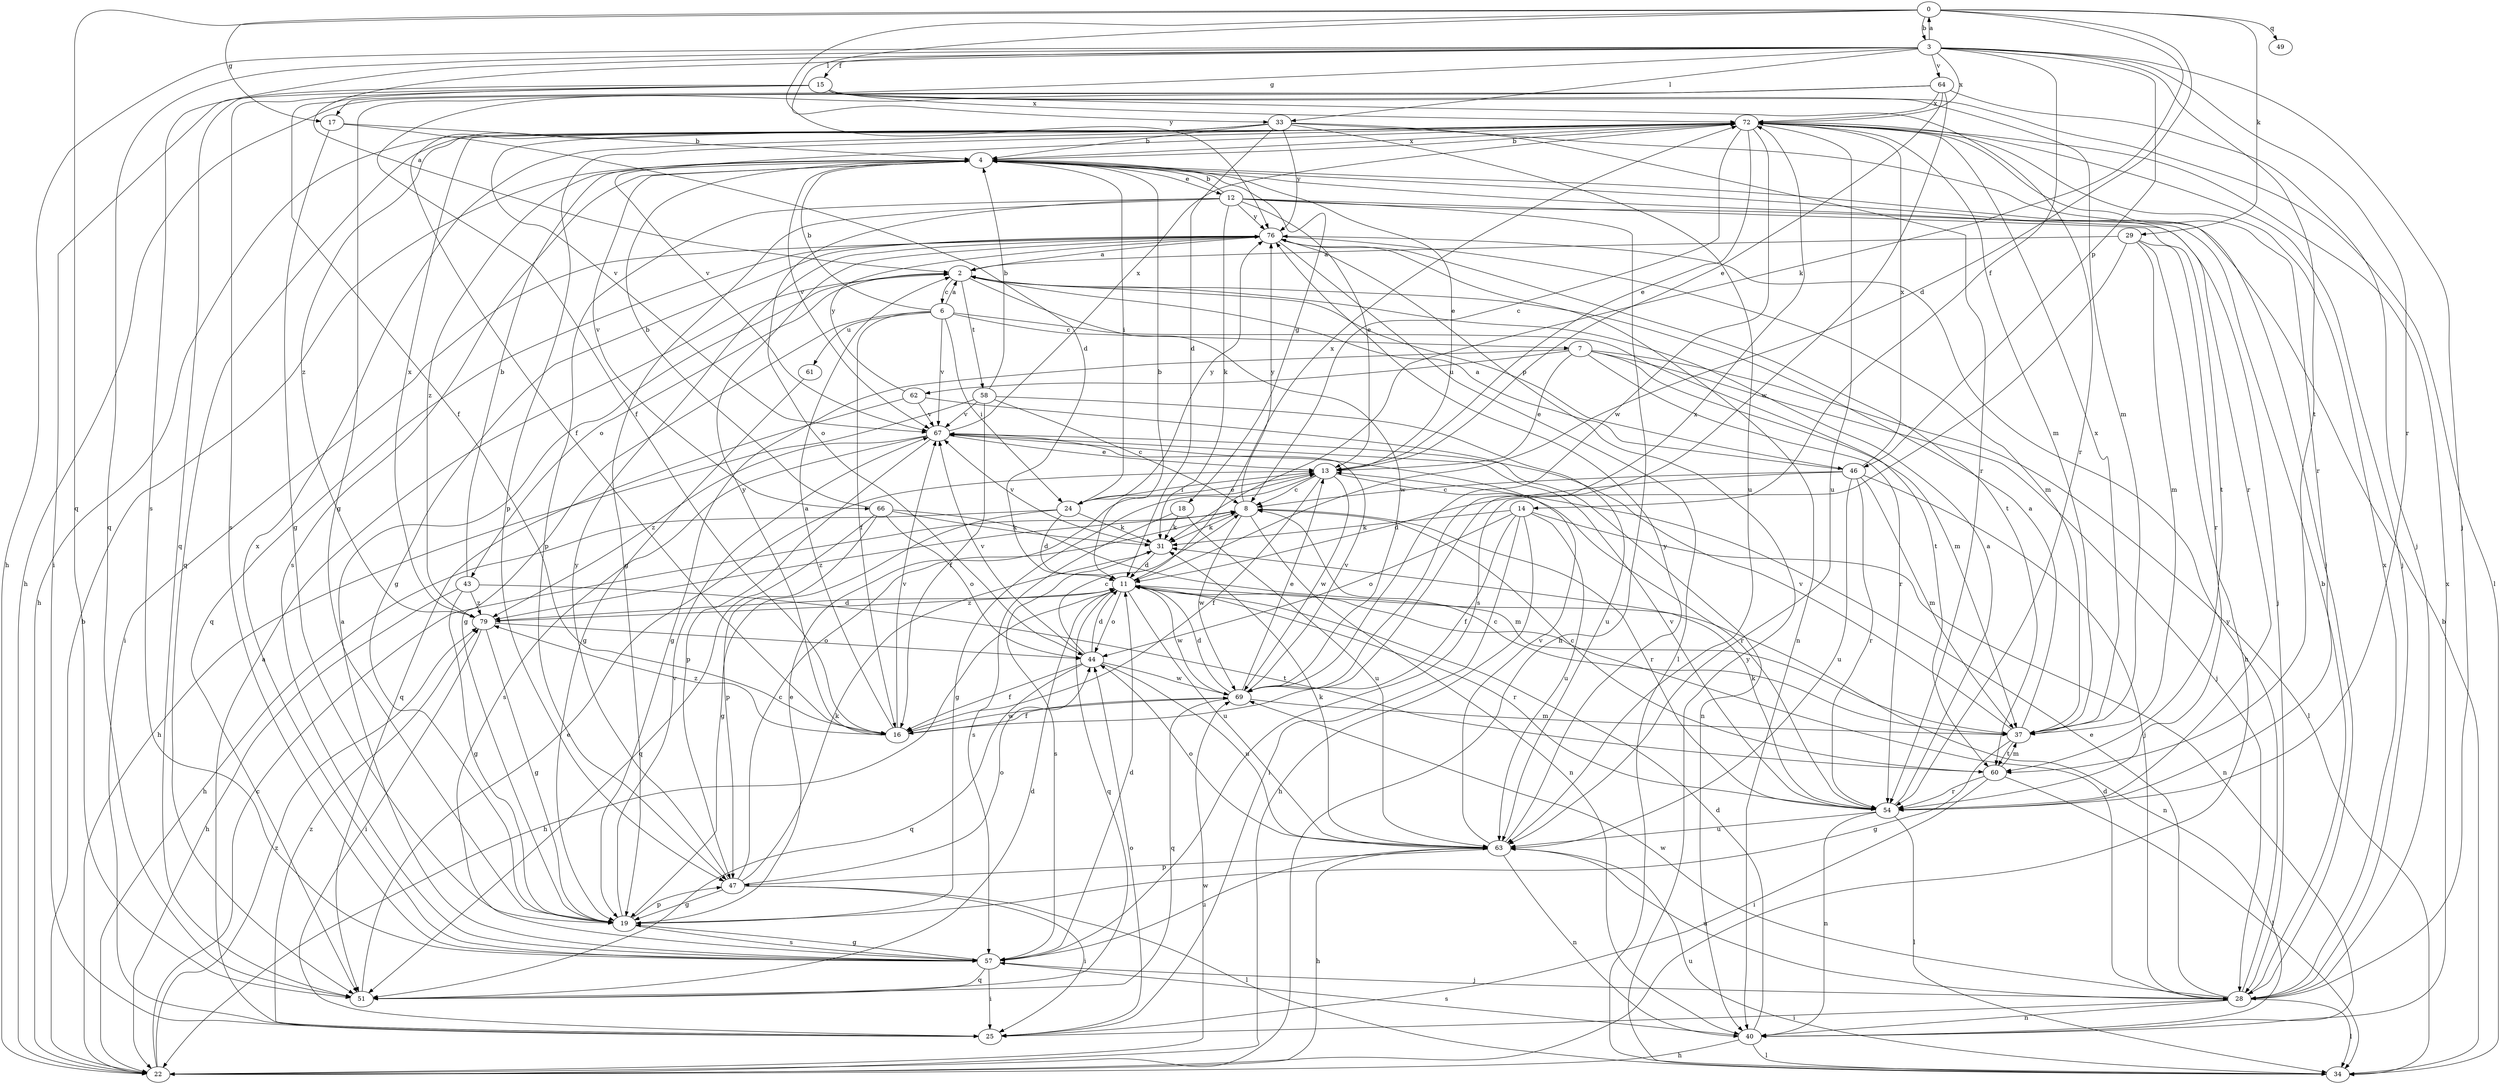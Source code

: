 strict digraph  {
0;
2;
3;
4;
6;
7;
8;
11;
12;
13;
14;
15;
16;
17;
18;
19;
22;
24;
25;
28;
29;
31;
33;
34;
37;
40;
43;
44;
46;
47;
49;
51;
54;
57;
58;
60;
61;
62;
63;
64;
66;
67;
69;
72;
76;
79;
0 -> 3  [label=b];
0 -> 11  [label=d];
0 -> 17  [label=g];
0 -> 29  [label=k];
0 -> 31  [label=k];
0 -> 33  [label=l];
0 -> 49  [label=q];
0 -> 51  [label=q];
0 -> 76  [label=y];
2 -> 6  [label=c];
2 -> 43  [label=o];
2 -> 46  [label=p];
2 -> 58  [label=t];
2 -> 69  [label=w];
3 -> 0  [label=a];
3 -> 2  [label=a];
3 -> 14  [label=f];
3 -> 15  [label=f];
3 -> 17  [label=g];
3 -> 22  [label=h];
3 -> 28  [label=j];
3 -> 33  [label=l];
3 -> 46  [label=p];
3 -> 51  [label=q];
3 -> 54  [label=r];
3 -> 57  [label=s];
3 -> 60  [label=t];
3 -> 64  [label=v];
3 -> 72  [label=x];
4 -> 12  [label=e];
4 -> 13  [label=e];
4 -> 18  [label=g];
4 -> 24  [label=i];
4 -> 54  [label=r];
4 -> 57  [label=s];
4 -> 66  [label=v];
4 -> 67  [label=v];
4 -> 72  [label=x];
4 -> 79  [label=z];
6 -> 2  [label=a];
6 -> 4  [label=b];
6 -> 7  [label=c];
6 -> 16  [label=f];
6 -> 19  [label=g];
6 -> 24  [label=i];
6 -> 60  [label=t];
6 -> 61  [label=u];
6 -> 67  [label=v];
7 -> 13  [label=e];
7 -> 19  [label=g];
7 -> 28  [label=j];
7 -> 34  [label=l];
7 -> 37  [label=m];
7 -> 54  [label=r];
7 -> 62  [label=u];
8 -> 31  [label=k];
8 -> 40  [label=n];
8 -> 54  [label=r];
8 -> 69  [label=w];
8 -> 76  [label=y];
8 -> 79  [label=z];
11 -> 4  [label=b];
11 -> 22  [label=h];
11 -> 40  [label=n];
11 -> 44  [label=o];
11 -> 51  [label=q];
11 -> 54  [label=r];
11 -> 63  [label=u];
11 -> 69  [label=w];
11 -> 72  [label=x];
11 -> 79  [label=z];
12 -> 4  [label=b];
12 -> 13  [label=e];
12 -> 19  [label=g];
12 -> 22  [label=h];
12 -> 28  [label=j];
12 -> 31  [label=k];
12 -> 44  [label=o];
12 -> 47  [label=p];
12 -> 60  [label=t];
12 -> 76  [label=y];
13 -> 8  [label=c];
13 -> 16  [label=f];
13 -> 19  [label=g];
13 -> 24  [label=i];
13 -> 54  [label=r];
13 -> 69  [label=w];
14 -> 16  [label=f];
14 -> 22  [label=h];
14 -> 25  [label=i];
14 -> 31  [label=k];
14 -> 40  [label=n];
14 -> 44  [label=o];
14 -> 63  [label=u];
15 -> 16  [label=f];
15 -> 25  [label=i];
15 -> 34  [label=l];
15 -> 37  [label=m];
15 -> 51  [label=q];
15 -> 54  [label=r];
15 -> 57  [label=s];
15 -> 72  [label=x];
16 -> 2  [label=a];
16 -> 67  [label=v];
16 -> 69  [label=w];
16 -> 76  [label=y];
16 -> 79  [label=z];
17 -> 4  [label=b];
17 -> 11  [label=d];
17 -> 19  [label=g];
18 -> 31  [label=k];
18 -> 57  [label=s];
18 -> 63  [label=u];
19 -> 13  [label=e];
19 -> 47  [label=p];
19 -> 57  [label=s];
19 -> 67  [label=v];
22 -> 4  [label=b];
22 -> 8  [label=c];
22 -> 69  [label=w];
22 -> 79  [label=z];
24 -> 11  [label=d];
24 -> 13  [label=e];
24 -> 19  [label=g];
24 -> 22  [label=h];
24 -> 31  [label=k];
24 -> 76  [label=y];
25 -> 2  [label=a];
25 -> 44  [label=o];
25 -> 79  [label=z];
28 -> 4  [label=b];
28 -> 11  [label=d];
28 -> 13  [label=e];
28 -> 25  [label=i];
28 -> 34  [label=l];
28 -> 40  [label=n];
28 -> 63  [label=u];
28 -> 69  [label=w];
28 -> 72  [label=x];
28 -> 76  [label=y];
29 -> 2  [label=a];
29 -> 22  [label=h];
29 -> 37  [label=m];
29 -> 54  [label=r];
29 -> 57  [label=s];
31 -> 11  [label=d];
31 -> 57  [label=s];
31 -> 67  [label=v];
33 -> 4  [label=b];
33 -> 11  [label=d];
33 -> 16  [label=f];
33 -> 28  [label=j];
33 -> 54  [label=r];
33 -> 63  [label=u];
33 -> 67  [label=v];
33 -> 76  [label=y];
34 -> 4  [label=b];
34 -> 63  [label=u];
34 -> 76  [label=y];
37 -> 2  [label=a];
37 -> 8  [label=c];
37 -> 19  [label=g];
37 -> 60  [label=t];
37 -> 67  [label=v];
37 -> 72  [label=x];
40 -> 11  [label=d];
40 -> 22  [label=h];
40 -> 34  [label=l];
40 -> 57  [label=s];
40 -> 72  [label=x];
43 -> 4  [label=b];
43 -> 19  [label=g];
43 -> 22  [label=h];
43 -> 60  [label=t];
43 -> 79  [label=z];
44 -> 8  [label=c];
44 -> 11  [label=d];
44 -> 16  [label=f];
44 -> 51  [label=q];
44 -> 63  [label=u];
44 -> 67  [label=v];
44 -> 69  [label=w];
46 -> 2  [label=a];
46 -> 8  [label=c];
46 -> 11  [label=d];
46 -> 28  [label=j];
46 -> 37  [label=m];
46 -> 54  [label=r];
46 -> 63  [label=u];
46 -> 72  [label=x];
47 -> 8  [label=c];
47 -> 19  [label=g];
47 -> 25  [label=i];
47 -> 31  [label=k];
47 -> 34  [label=l];
47 -> 44  [label=o];
47 -> 76  [label=y];
51 -> 11  [label=d];
51 -> 13  [label=e];
54 -> 2  [label=a];
54 -> 31  [label=k];
54 -> 34  [label=l];
54 -> 40  [label=n];
54 -> 63  [label=u];
54 -> 67  [label=v];
57 -> 2  [label=a];
57 -> 11  [label=d];
57 -> 19  [label=g];
57 -> 25  [label=i];
57 -> 28  [label=j];
57 -> 51  [label=q];
57 -> 63  [label=u];
57 -> 72  [label=x];
58 -> 4  [label=b];
58 -> 8  [label=c];
58 -> 16  [label=f];
58 -> 22  [label=h];
58 -> 63  [label=u];
58 -> 67  [label=v];
60 -> 8  [label=c];
60 -> 25  [label=i];
60 -> 34  [label=l];
60 -> 37  [label=m];
60 -> 54  [label=r];
61 -> 19  [label=g];
62 -> 40  [label=n];
62 -> 51  [label=q];
62 -> 67  [label=v];
62 -> 76  [label=y];
63 -> 22  [label=h];
63 -> 31  [label=k];
63 -> 40  [label=n];
63 -> 44  [label=o];
63 -> 47  [label=p];
63 -> 67  [label=v];
63 -> 76  [label=y];
64 -> 13  [label=e];
64 -> 16  [label=f];
64 -> 19  [label=g];
64 -> 22  [label=h];
64 -> 28  [label=j];
64 -> 69  [label=w];
64 -> 72  [label=x];
66 -> 4  [label=b];
66 -> 31  [label=k];
66 -> 37  [label=m];
66 -> 44  [label=o];
66 -> 47  [label=p];
66 -> 51  [label=q];
67 -> 13  [label=e];
67 -> 47  [label=p];
67 -> 57  [label=s];
67 -> 72  [label=x];
67 -> 79  [label=z];
69 -> 11  [label=d];
69 -> 13  [label=e];
69 -> 16  [label=f];
69 -> 37  [label=m];
69 -> 51  [label=q];
69 -> 67  [label=v];
69 -> 72  [label=x];
72 -> 4  [label=b];
72 -> 8  [label=c];
72 -> 13  [label=e];
72 -> 22  [label=h];
72 -> 28  [label=j];
72 -> 37  [label=m];
72 -> 47  [label=p];
72 -> 51  [label=q];
72 -> 54  [label=r];
72 -> 63  [label=u];
72 -> 67  [label=v];
72 -> 69  [label=w];
72 -> 79  [label=z];
76 -> 2  [label=a];
76 -> 19  [label=g];
76 -> 25  [label=i];
76 -> 34  [label=l];
76 -> 37  [label=m];
76 -> 40  [label=n];
76 -> 51  [label=q];
76 -> 60  [label=t];
79 -> 11  [label=d];
79 -> 19  [label=g];
79 -> 25  [label=i];
79 -> 44  [label=o];
79 -> 72  [label=x];
}
